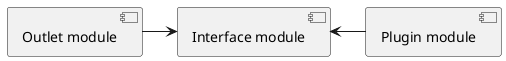 @startuml

[Outlet module] -right-> [Interface module]
[Plugin module] -left-> [Interface module]

@enduml